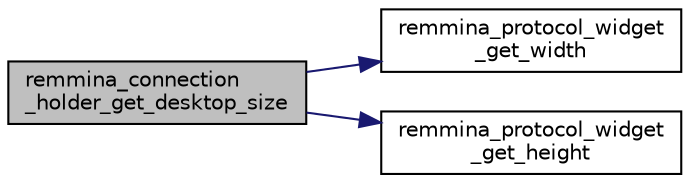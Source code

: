 digraph "remmina_connection_holder_get_desktop_size"
{
  edge [fontname="Helvetica",fontsize="10",labelfontname="Helvetica",labelfontsize="10"];
  node [fontname="Helvetica",fontsize="10",shape=record];
  rankdir="LR";
  Node4373 [label="remmina_connection\l_holder_get_desktop_size",height=0.2,width=0.4,color="black", fillcolor="grey75", style="filled", fontcolor="black"];
  Node4373 -> Node4374 [color="midnightblue",fontsize="10",style="solid",fontname="Helvetica"];
  Node4374 [label="remmina_protocol_widget\l_get_width",height=0.2,width=0.4,color="black", fillcolor="white", style="filled",URL="$remmina__protocol__widget_8c.html#aaf355ea7103fc57a4cbc7b815cde2995"];
  Node4373 -> Node4375 [color="midnightblue",fontsize="10",style="solid",fontname="Helvetica"];
  Node4375 [label="remmina_protocol_widget\l_get_height",height=0.2,width=0.4,color="black", fillcolor="white", style="filled",URL="$remmina__protocol__widget_8c.html#ae609b351fff17c235251b0ba7c480da5"];
}
